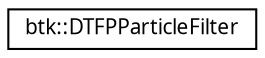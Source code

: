 digraph G
{
  edge [fontname="FreeSans.ttf",fontsize="10",labelfontname="FreeSans.ttf",labelfontsize="10"];
  node [fontname="FreeSans.ttf",fontsize="10",shape=record];
  rankdir=LR;
  Node1 [label="btk::DTFPParticleFilter",height=0.2,width=0.4,color="black", fillcolor="white", style="filled",URL="$classbtk_1_1_d_t_f_p_particle_filter.html"];
}
